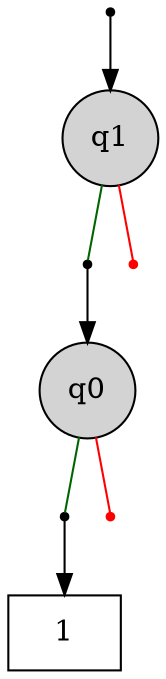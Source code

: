 digraph "DD" {
graph [center=true, ordering=out];
node [shape=circle, center=true];
"T" [ shape = box, label="1" ];
"R" [label="", shape=point];
"0" [ label="q1" ,style=filled, fillcolor=lightgray ];
"0h0"  [label="", shape=point];
"0h2"  [label="", shape=point , fillcolor=red, color=red];
"1" [ label="q0" ,style=filled, fillcolor=lightgray ];
"1h0"  [label="", shape=point ];
"1h2"  [label="", shape=point , fillcolor=red, color=red];

"R" -> "0"
{rank=same; "0h0" "0h2"}
"0" -> "0h0" [arrowhead=none,color=darkgreen];
"0h0" -> "1";
"0" -> "0h2" [arrowhead=none,color=red];
{rank=same; "1h0" "1h2"}
"1" -> "1h0" [arrowhead=none,color=darkgreen];
"1h0"-> "T";
"1" -> "1h2" [arrowhead=none,color=red];

}

